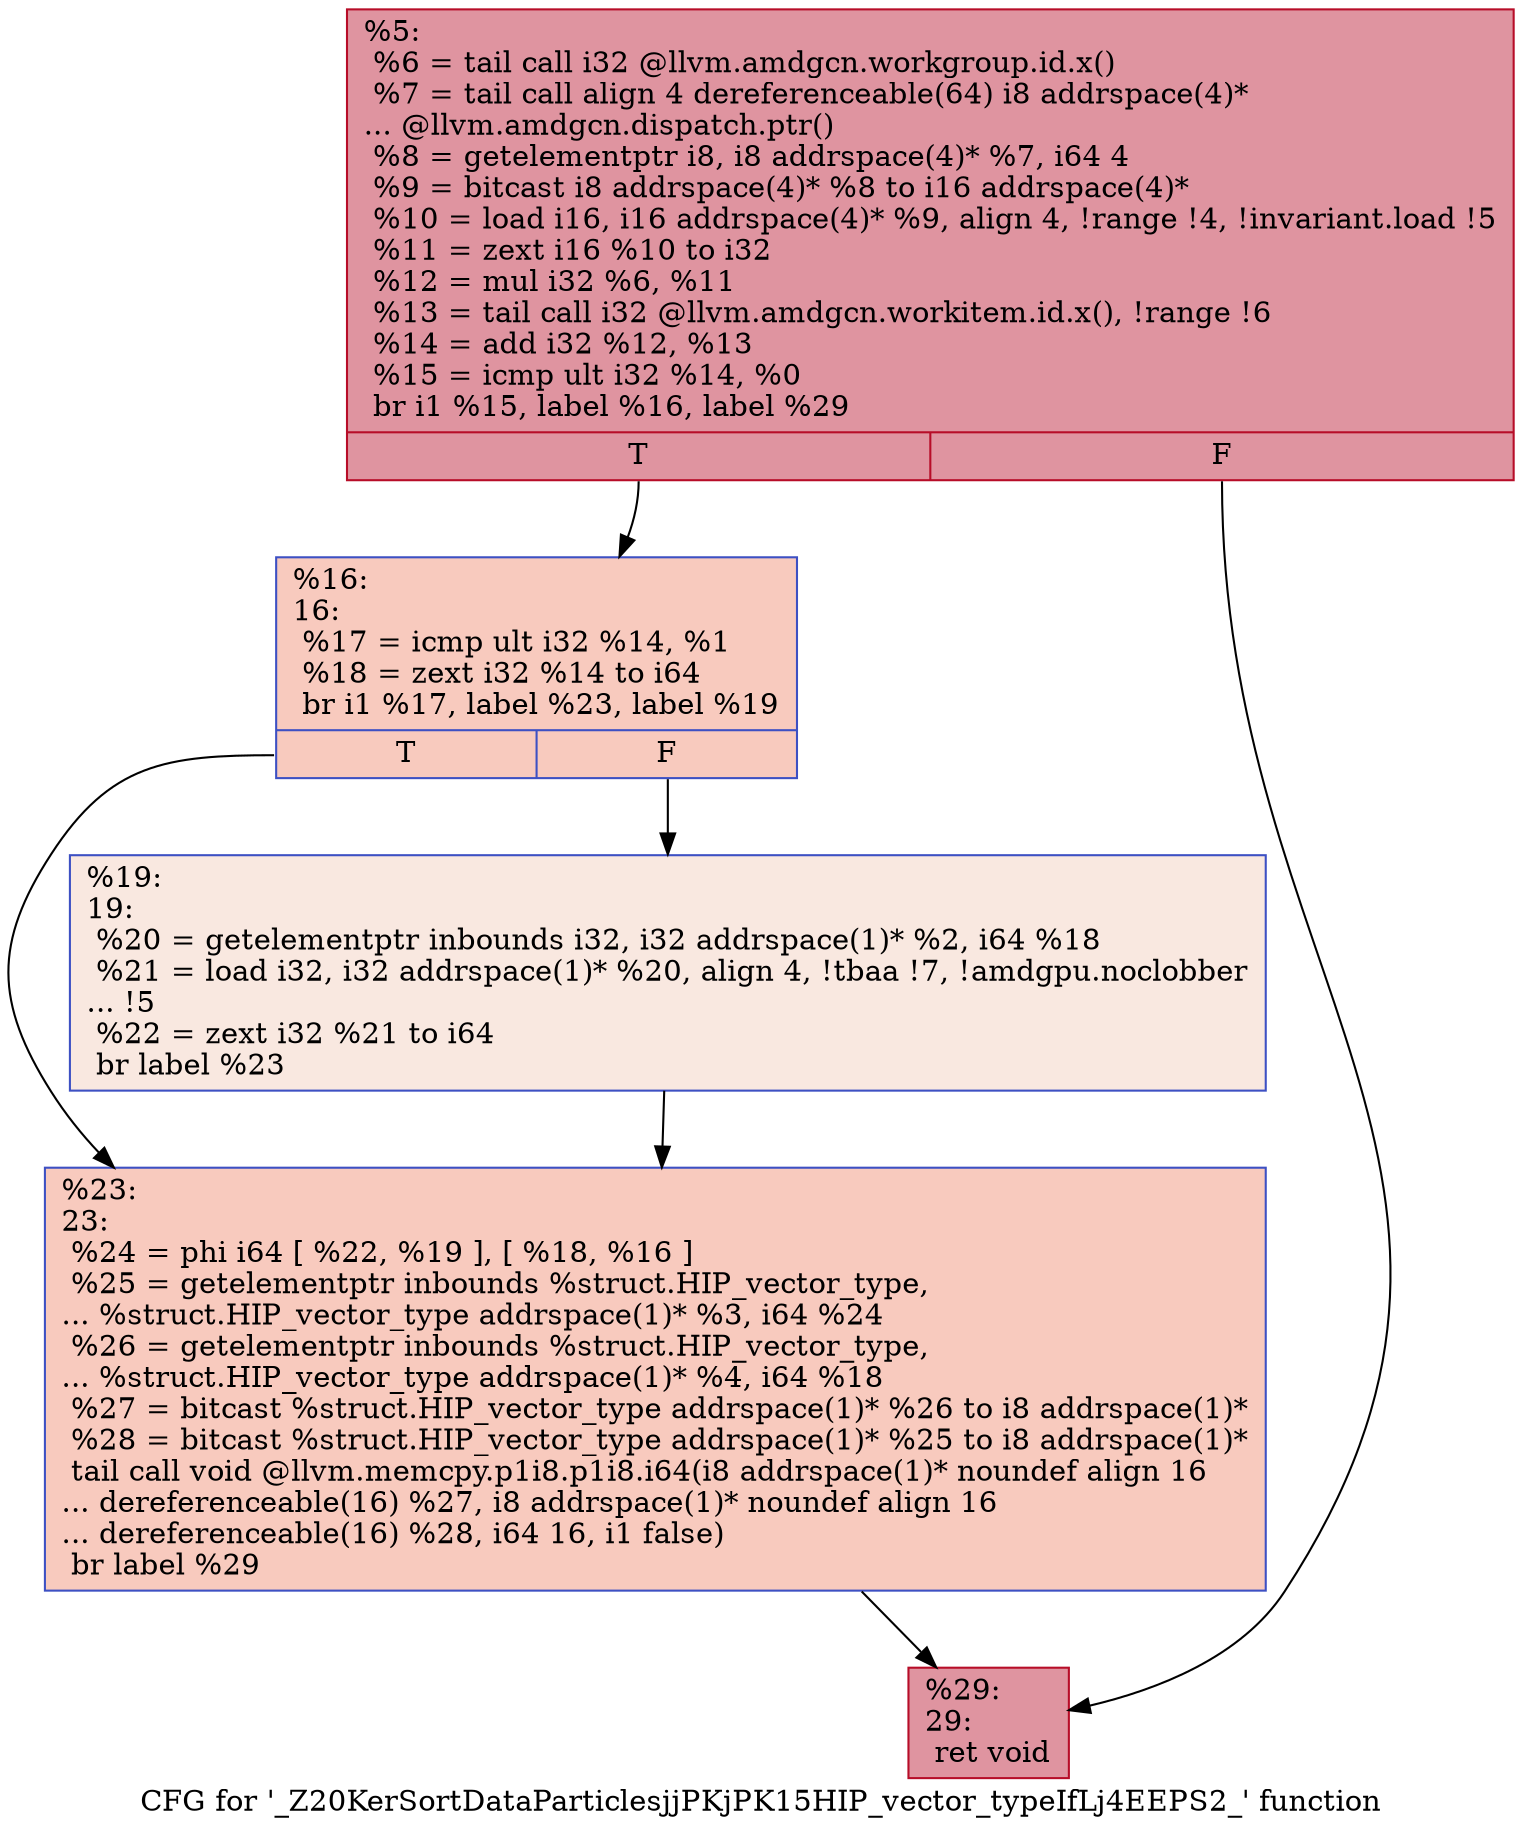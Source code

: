 digraph "CFG for '_Z20KerSortDataParticlesjjPKjPK15HIP_vector_typeIfLj4EEPS2_' function" {
	label="CFG for '_Z20KerSortDataParticlesjjPKjPK15HIP_vector_typeIfLj4EEPS2_' function";

	Node0x63c8e50 [shape=record,color="#b70d28ff", style=filled, fillcolor="#b70d2870",label="{%5:\l  %6 = tail call i32 @llvm.amdgcn.workgroup.id.x()\l  %7 = tail call align 4 dereferenceable(64) i8 addrspace(4)*\l... @llvm.amdgcn.dispatch.ptr()\l  %8 = getelementptr i8, i8 addrspace(4)* %7, i64 4\l  %9 = bitcast i8 addrspace(4)* %8 to i16 addrspace(4)*\l  %10 = load i16, i16 addrspace(4)* %9, align 4, !range !4, !invariant.load !5\l  %11 = zext i16 %10 to i32\l  %12 = mul i32 %6, %11\l  %13 = tail call i32 @llvm.amdgcn.workitem.id.x(), !range !6\l  %14 = add i32 %12, %13\l  %15 = icmp ult i32 %14, %0\l  br i1 %15, label %16, label %29\l|{<s0>T|<s1>F}}"];
	Node0x63c8e50:s0 -> Node0x63cacc0;
	Node0x63c8e50:s1 -> Node0x63cad50;
	Node0x63cacc0 [shape=record,color="#3d50c3ff", style=filled, fillcolor="#ef886b70",label="{%16:\l16:                                               \l  %17 = icmp ult i32 %14, %1\l  %18 = zext i32 %14 to i64\l  br i1 %17, label %23, label %19\l|{<s0>T|<s1>F}}"];
	Node0x63cacc0:s0 -> Node0x63cb010;
	Node0x63cacc0:s1 -> Node0x63cb060;
	Node0x63cb060 [shape=record,color="#3d50c3ff", style=filled, fillcolor="#f1ccb870",label="{%19:\l19:                                               \l  %20 = getelementptr inbounds i32, i32 addrspace(1)* %2, i64 %18\l  %21 = load i32, i32 addrspace(1)* %20, align 4, !tbaa !7, !amdgpu.noclobber\l... !5\l  %22 = zext i32 %21 to i64\l  br label %23\l}"];
	Node0x63cb060 -> Node0x63cb010;
	Node0x63cb010 [shape=record,color="#3d50c3ff", style=filled, fillcolor="#ef886b70",label="{%23:\l23:                                               \l  %24 = phi i64 [ %22, %19 ], [ %18, %16 ]\l  %25 = getelementptr inbounds %struct.HIP_vector_type,\l... %struct.HIP_vector_type addrspace(1)* %3, i64 %24\l  %26 = getelementptr inbounds %struct.HIP_vector_type,\l... %struct.HIP_vector_type addrspace(1)* %4, i64 %18\l  %27 = bitcast %struct.HIP_vector_type addrspace(1)* %26 to i8 addrspace(1)*\l  %28 = bitcast %struct.HIP_vector_type addrspace(1)* %25 to i8 addrspace(1)*\l  tail call void @llvm.memcpy.p1i8.p1i8.i64(i8 addrspace(1)* noundef align 16\l... dereferenceable(16) %27, i8 addrspace(1)* noundef align 16\l... dereferenceable(16) %28, i64 16, i1 false)\l  br label %29\l}"];
	Node0x63cb010 -> Node0x63cad50;
	Node0x63cad50 [shape=record,color="#b70d28ff", style=filled, fillcolor="#b70d2870",label="{%29:\l29:                                               \l  ret void\l}"];
}
